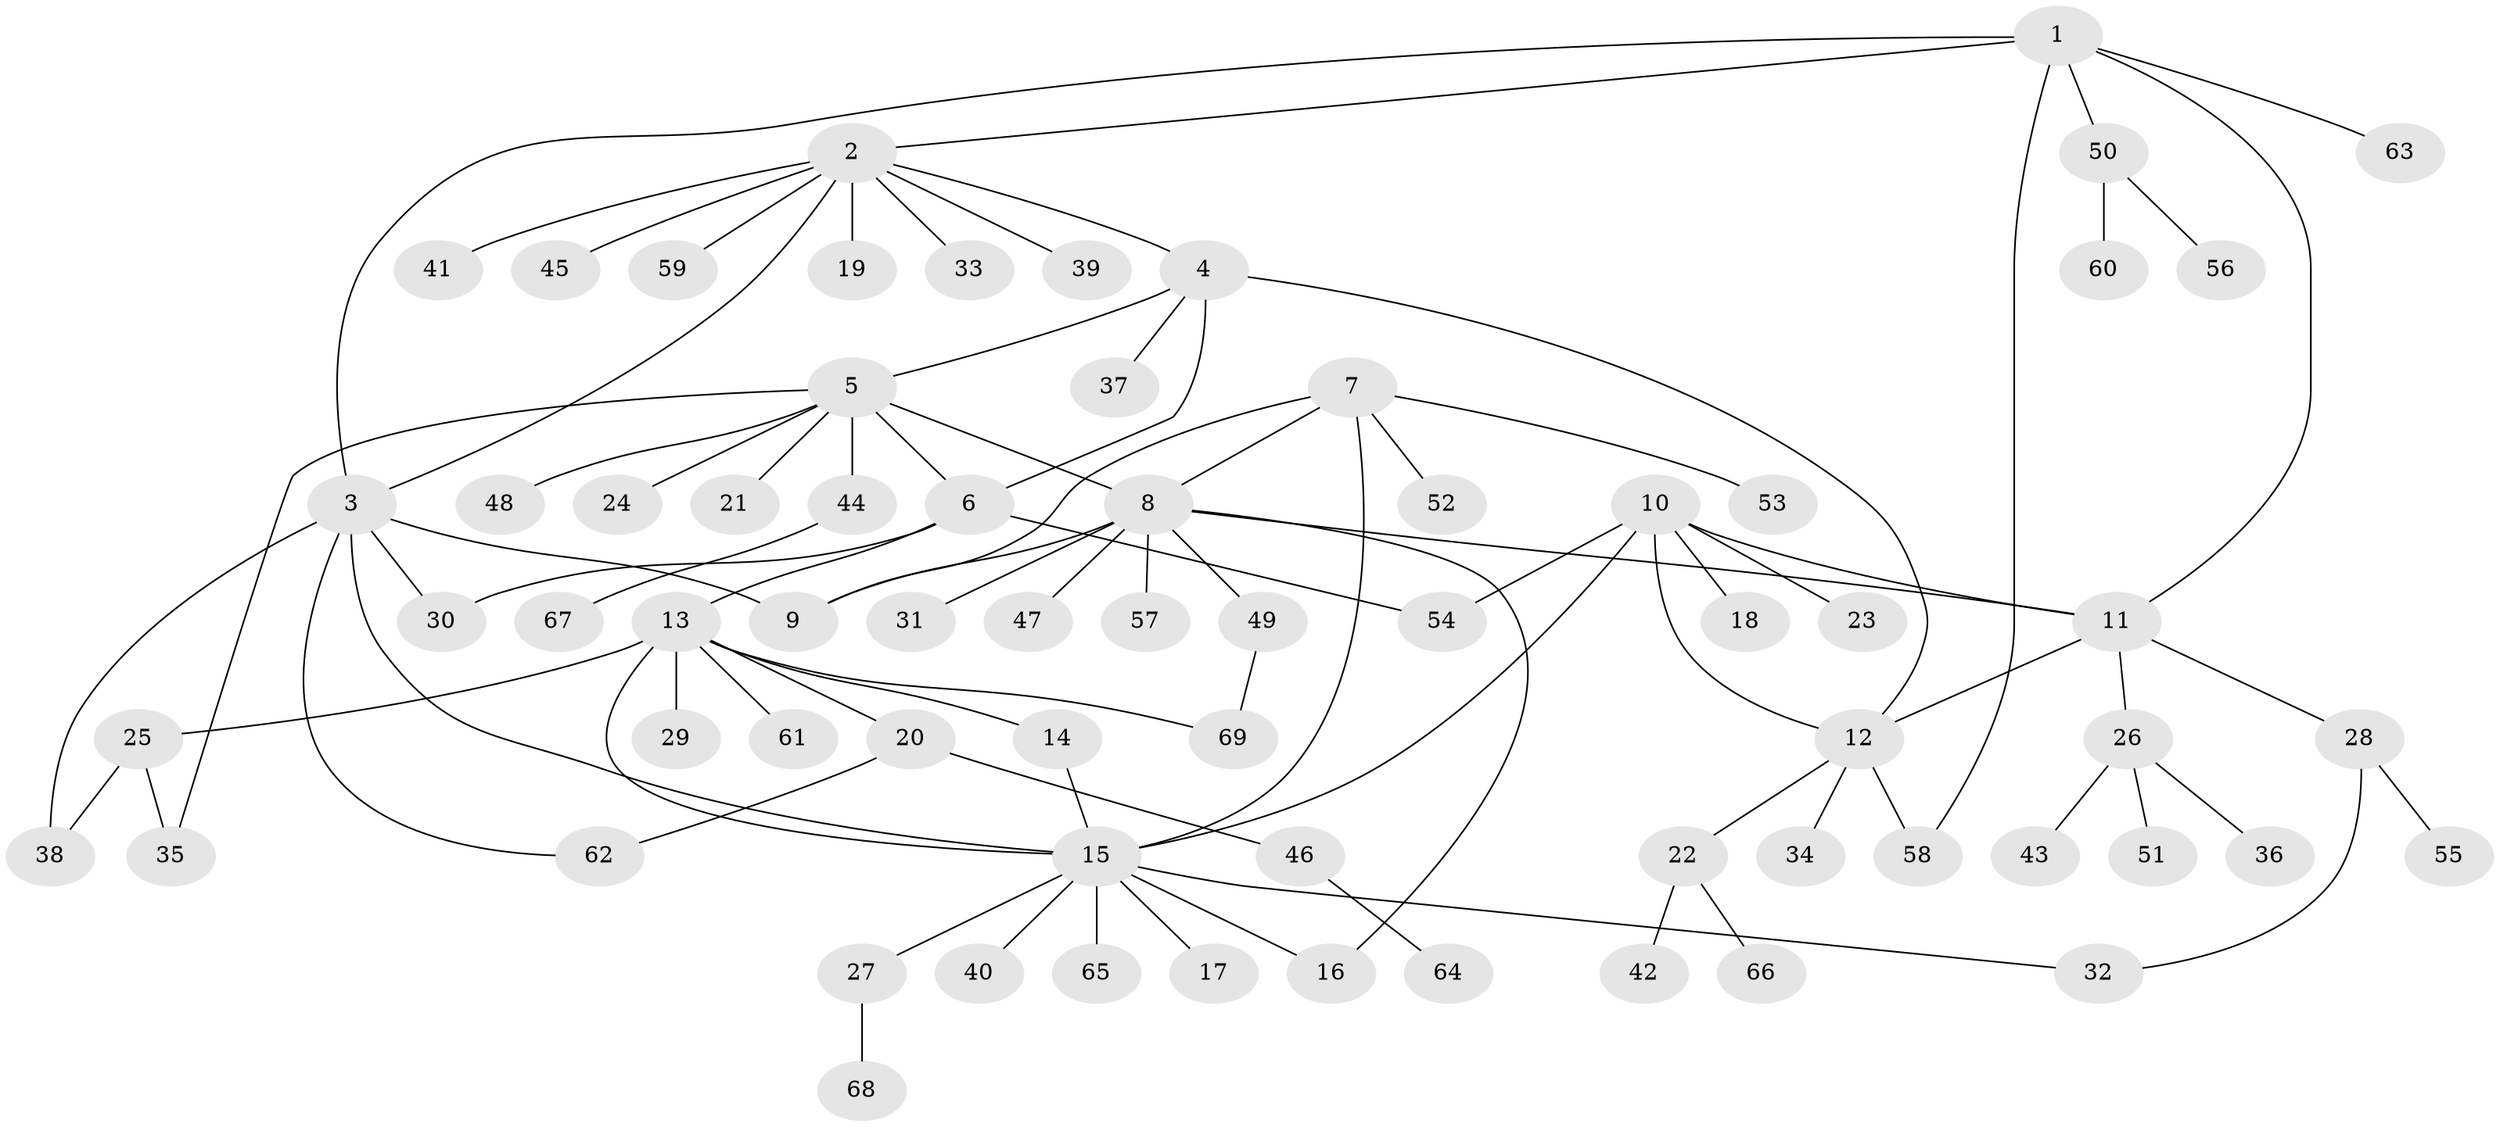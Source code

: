 // Generated by graph-tools (version 1.1) at 2025/26/03/09/25 03:26:47]
// undirected, 69 vertices, 88 edges
graph export_dot {
graph [start="1"]
  node [color=gray90,style=filled];
  1;
  2;
  3;
  4;
  5;
  6;
  7;
  8;
  9;
  10;
  11;
  12;
  13;
  14;
  15;
  16;
  17;
  18;
  19;
  20;
  21;
  22;
  23;
  24;
  25;
  26;
  27;
  28;
  29;
  30;
  31;
  32;
  33;
  34;
  35;
  36;
  37;
  38;
  39;
  40;
  41;
  42;
  43;
  44;
  45;
  46;
  47;
  48;
  49;
  50;
  51;
  52;
  53;
  54;
  55;
  56;
  57;
  58;
  59;
  60;
  61;
  62;
  63;
  64;
  65;
  66;
  67;
  68;
  69;
  1 -- 2;
  1 -- 3;
  1 -- 11;
  1 -- 50;
  1 -- 58;
  1 -- 63;
  2 -- 3;
  2 -- 4;
  2 -- 19;
  2 -- 33;
  2 -- 39;
  2 -- 41;
  2 -- 45;
  2 -- 59;
  3 -- 9;
  3 -- 15;
  3 -- 30;
  3 -- 38;
  3 -- 62;
  4 -- 5;
  4 -- 6;
  4 -- 12;
  4 -- 37;
  5 -- 6;
  5 -- 8;
  5 -- 21;
  5 -- 24;
  5 -- 35;
  5 -- 44;
  5 -- 48;
  6 -- 13;
  6 -- 30;
  6 -- 54;
  7 -- 8;
  7 -- 9;
  7 -- 15;
  7 -- 52;
  7 -- 53;
  8 -- 9;
  8 -- 11;
  8 -- 16;
  8 -- 31;
  8 -- 47;
  8 -- 49;
  8 -- 57;
  10 -- 11;
  10 -- 12;
  10 -- 15;
  10 -- 18;
  10 -- 23;
  10 -- 54;
  11 -- 12;
  11 -- 26;
  11 -- 28;
  12 -- 22;
  12 -- 34;
  12 -- 58;
  13 -- 14;
  13 -- 15;
  13 -- 20;
  13 -- 25;
  13 -- 29;
  13 -- 61;
  13 -- 69;
  14 -- 15;
  15 -- 16;
  15 -- 17;
  15 -- 27;
  15 -- 32;
  15 -- 40;
  15 -- 65;
  20 -- 46;
  20 -- 62;
  22 -- 42;
  22 -- 66;
  25 -- 35;
  25 -- 38;
  26 -- 36;
  26 -- 43;
  26 -- 51;
  27 -- 68;
  28 -- 32;
  28 -- 55;
  44 -- 67;
  46 -- 64;
  49 -- 69;
  50 -- 56;
  50 -- 60;
}
